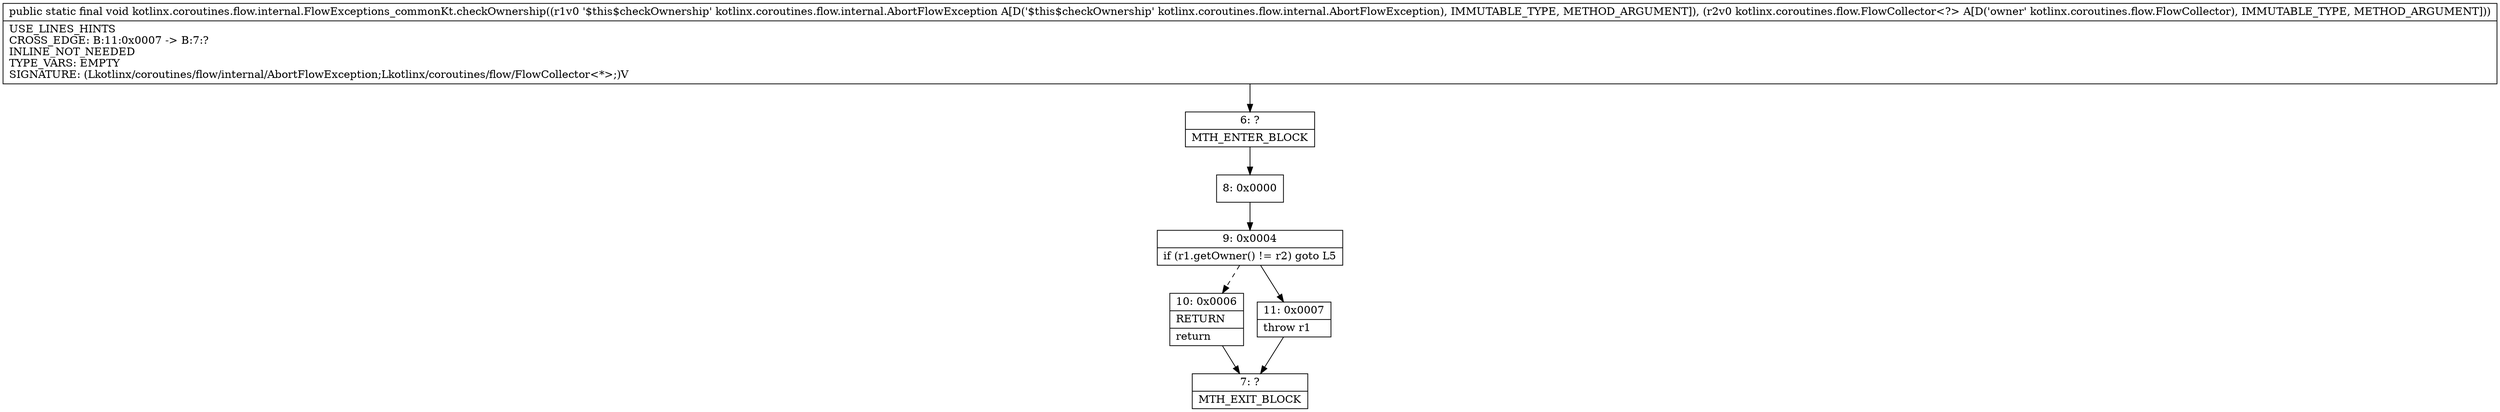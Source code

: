 digraph "CFG forkotlinx.coroutines.flow.internal.FlowExceptions_commonKt.checkOwnership(Lkotlinx\/coroutines\/flow\/internal\/AbortFlowException;Lkotlinx\/coroutines\/flow\/FlowCollector;)V" {
Node_6 [shape=record,label="{6\:\ ?|MTH_ENTER_BLOCK\l}"];
Node_8 [shape=record,label="{8\:\ 0x0000}"];
Node_9 [shape=record,label="{9\:\ 0x0004|if (r1.getOwner() != r2) goto L5\l}"];
Node_10 [shape=record,label="{10\:\ 0x0006|RETURN\l|return\l}"];
Node_7 [shape=record,label="{7\:\ ?|MTH_EXIT_BLOCK\l}"];
Node_11 [shape=record,label="{11\:\ 0x0007|throw r1\l}"];
MethodNode[shape=record,label="{public static final void kotlinx.coroutines.flow.internal.FlowExceptions_commonKt.checkOwnership((r1v0 '$this$checkOwnership' kotlinx.coroutines.flow.internal.AbortFlowException A[D('$this$checkOwnership' kotlinx.coroutines.flow.internal.AbortFlowException), IMMUTABLE_TYPE, METHOD_ARGUMENT]), (r2v0 kotlinx.coroutines.flow.FlowCollector\<?\> A[D('owner' kotlinx.coroutines.flow.FlowCollector), IMMUTABLE_TYPE, METHOD_ARGUMENT]))  | USE_LINES_HINTS\lCROSS_EDGE: B:11:0x0007 \-\> B:7:?\lINLINE_NOT_NEEDED\lTYPE_VARS: EMPTY\lSIGNATURE: (Lkotlinx\/coroutines\/flow\/internal\/AbortFlowException;Lkotlinx\/coroutines\/flow\/FlowCollector\<*\>;)V\l}"];
MethodNode -> Node_6;Node_6 -> Node_8;
Node_8 -> Node_9;
Node_9 -> Node_10[style=dashed];
Node_9 -> Node_11;
Node_10 -> Node_7;
Node_11 -> Node_7;
}

